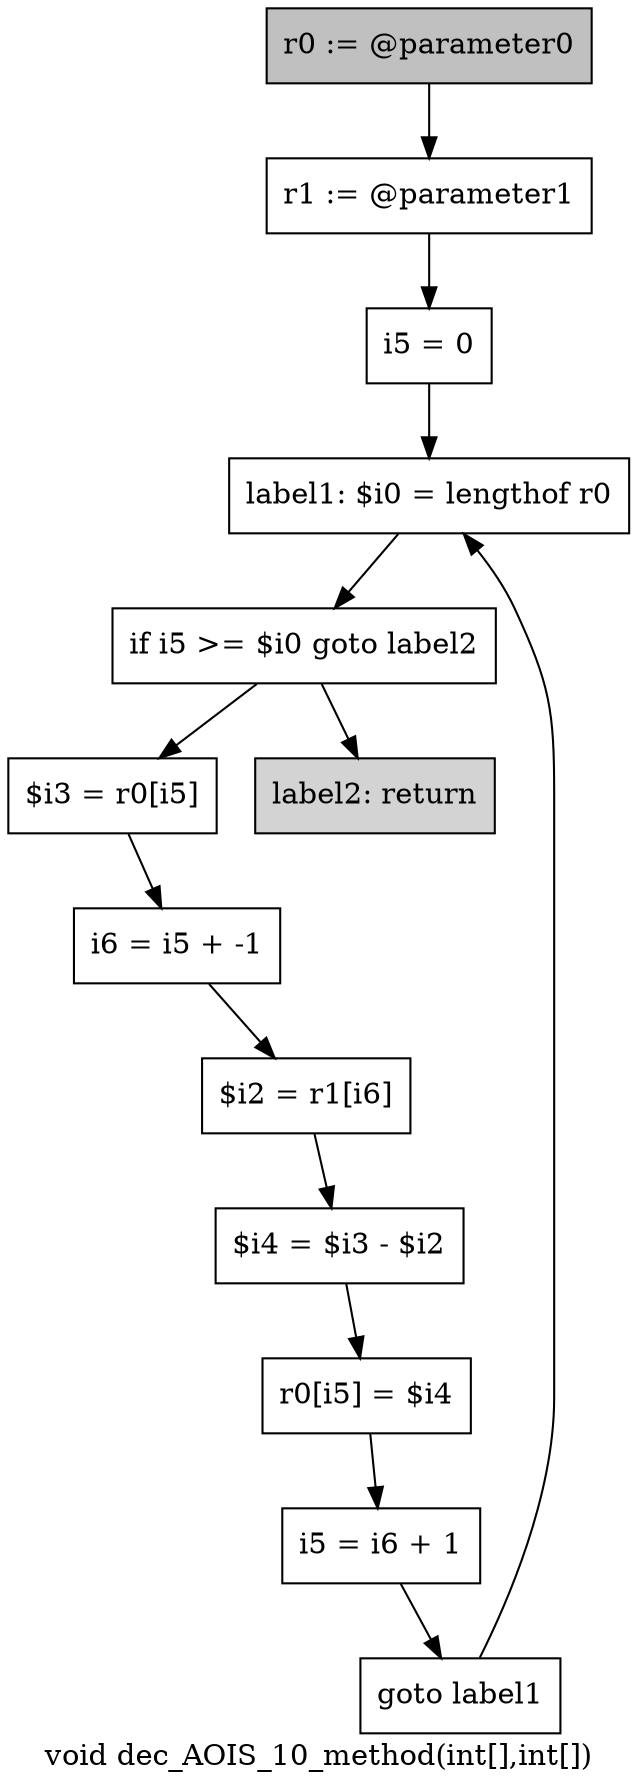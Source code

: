 digraph "void dec_AOIS_10_method(int[],int[])" {
    label="void dec_AOIS_10_method(int[],int[])";
    node [shape=box];
    "0" [style=filled,fillcolor=gray,label="r0 := @parameter0",];
    "1" [label="r1 := @parameter1",];
    "0"->"1";
    "2" [label="i5 = 0",];
    "1"->"2";
    "3" [label="label1: $i0 = lengthof r0",];
    "2"->"3";
    "4" [label="if i5 >= $i0 goto label2",];
    "3"->"4";
    "5" [label="$i3 = r0[i5]",];
    "4"->"5";
    "12" [style=filled,fillcolor=lightgray,label="label2: return",];
    "4"->"12";
    "6" [label="i6 = i5 + -1",];
    "5"->"6";
    "7" [label="$i2 = r1[i6]",];
    "6"->"7";
    "8" [label="$i4 = $i3 - $i2",];
    "7"->"8";
    "9" [label="r0[i5] = $i4",];
    "8"->"9";
    "10" [label="i5 = i6 + 1",];
    "9"->"10";
    "11" [label="goto label1",];
    "10"->"11";
    "11"->"3";
}

